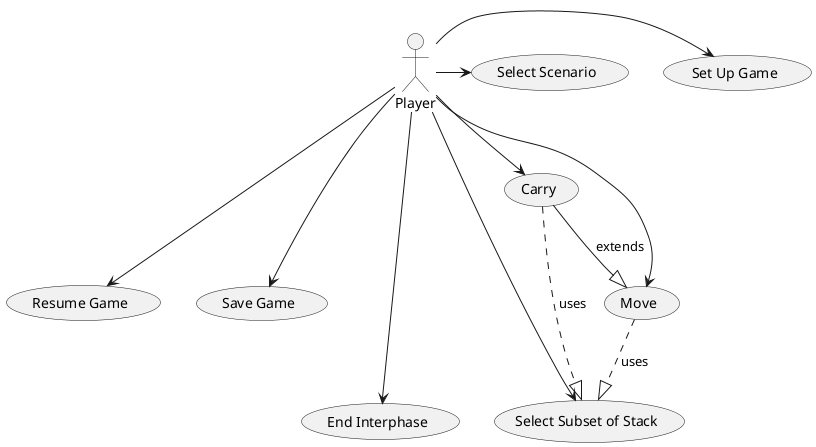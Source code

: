 @startuml
actor Player

Player ->       (Select Scenario)
Player ->       (Set Up Game)
Player --->     (Resume Game)
Player --->     (Save Game)
Player ---->    (End Interphase)
Player ---->    (Select Subset of Stack)




Player -> (Move)
Player --> (Carry)
(Carry) --|> (Move) :extends
(Carry) ..|> (Select Subset of Stack) :uses
(Move)  ..|> (Select Subset of Stack) :uses




@enduml
